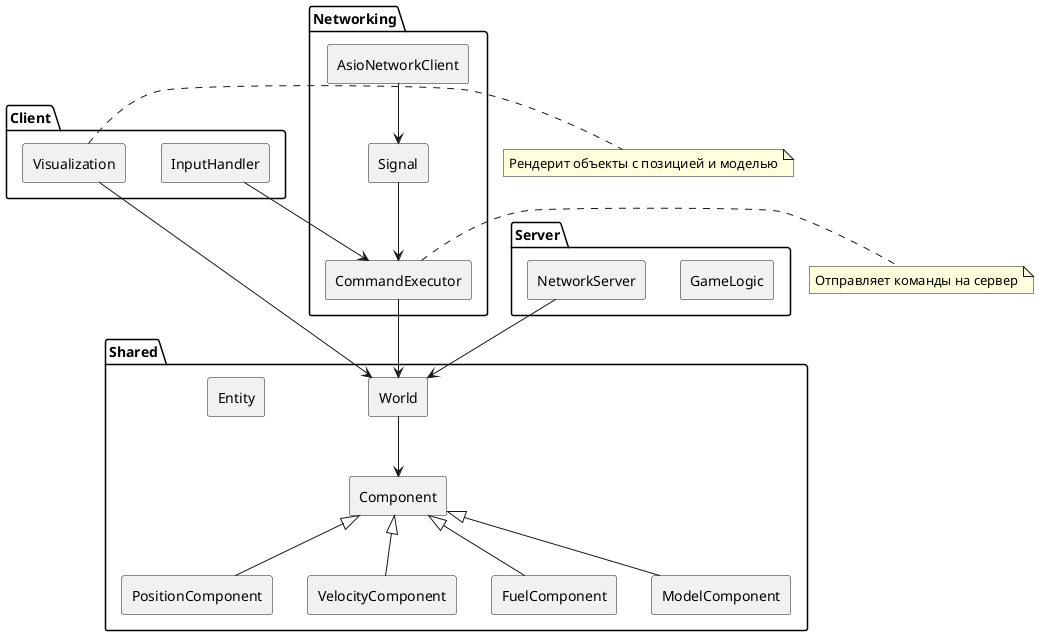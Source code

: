 @startuml
skinparam componentStyle rectangle

package "Client" {
  [InputHandler]
  [Visualization]
}

package "Server" {
  [GameLogic]
  [NetworkServer]
}

package "Shared" {
  [World]
  [Entity]
  [Component]
  [PositionComponent]
  [VelocityComponent]
  [FuelComponent]
  [ModelComponent]
}

package "Networking" {
  [AsioNetworkClient]
  [Signal]
  [CommandExecutor]
}

[InputHandler] --> [CommandExecutor]
[CommandExecutor] --> [World]
[Visualization] --> [World]

[AsioNetworkClient] --> [Signal]
[Signal] --> [CommandExecutor]
[NetworkServer] --> [World]
[World] --> [Component]
[Component] <|-- [PositionComponent]
[Component] <|-- [VelocityComponent]
[Component] <|-- [FuelComponent]
[Component] <|-- [ModelComponent]

note right of Visualization
  Рендерит объекты с позицией и моделью
end note

note right of CommandExecutor
  Отправляет команды на сервер
end note
@enduml
